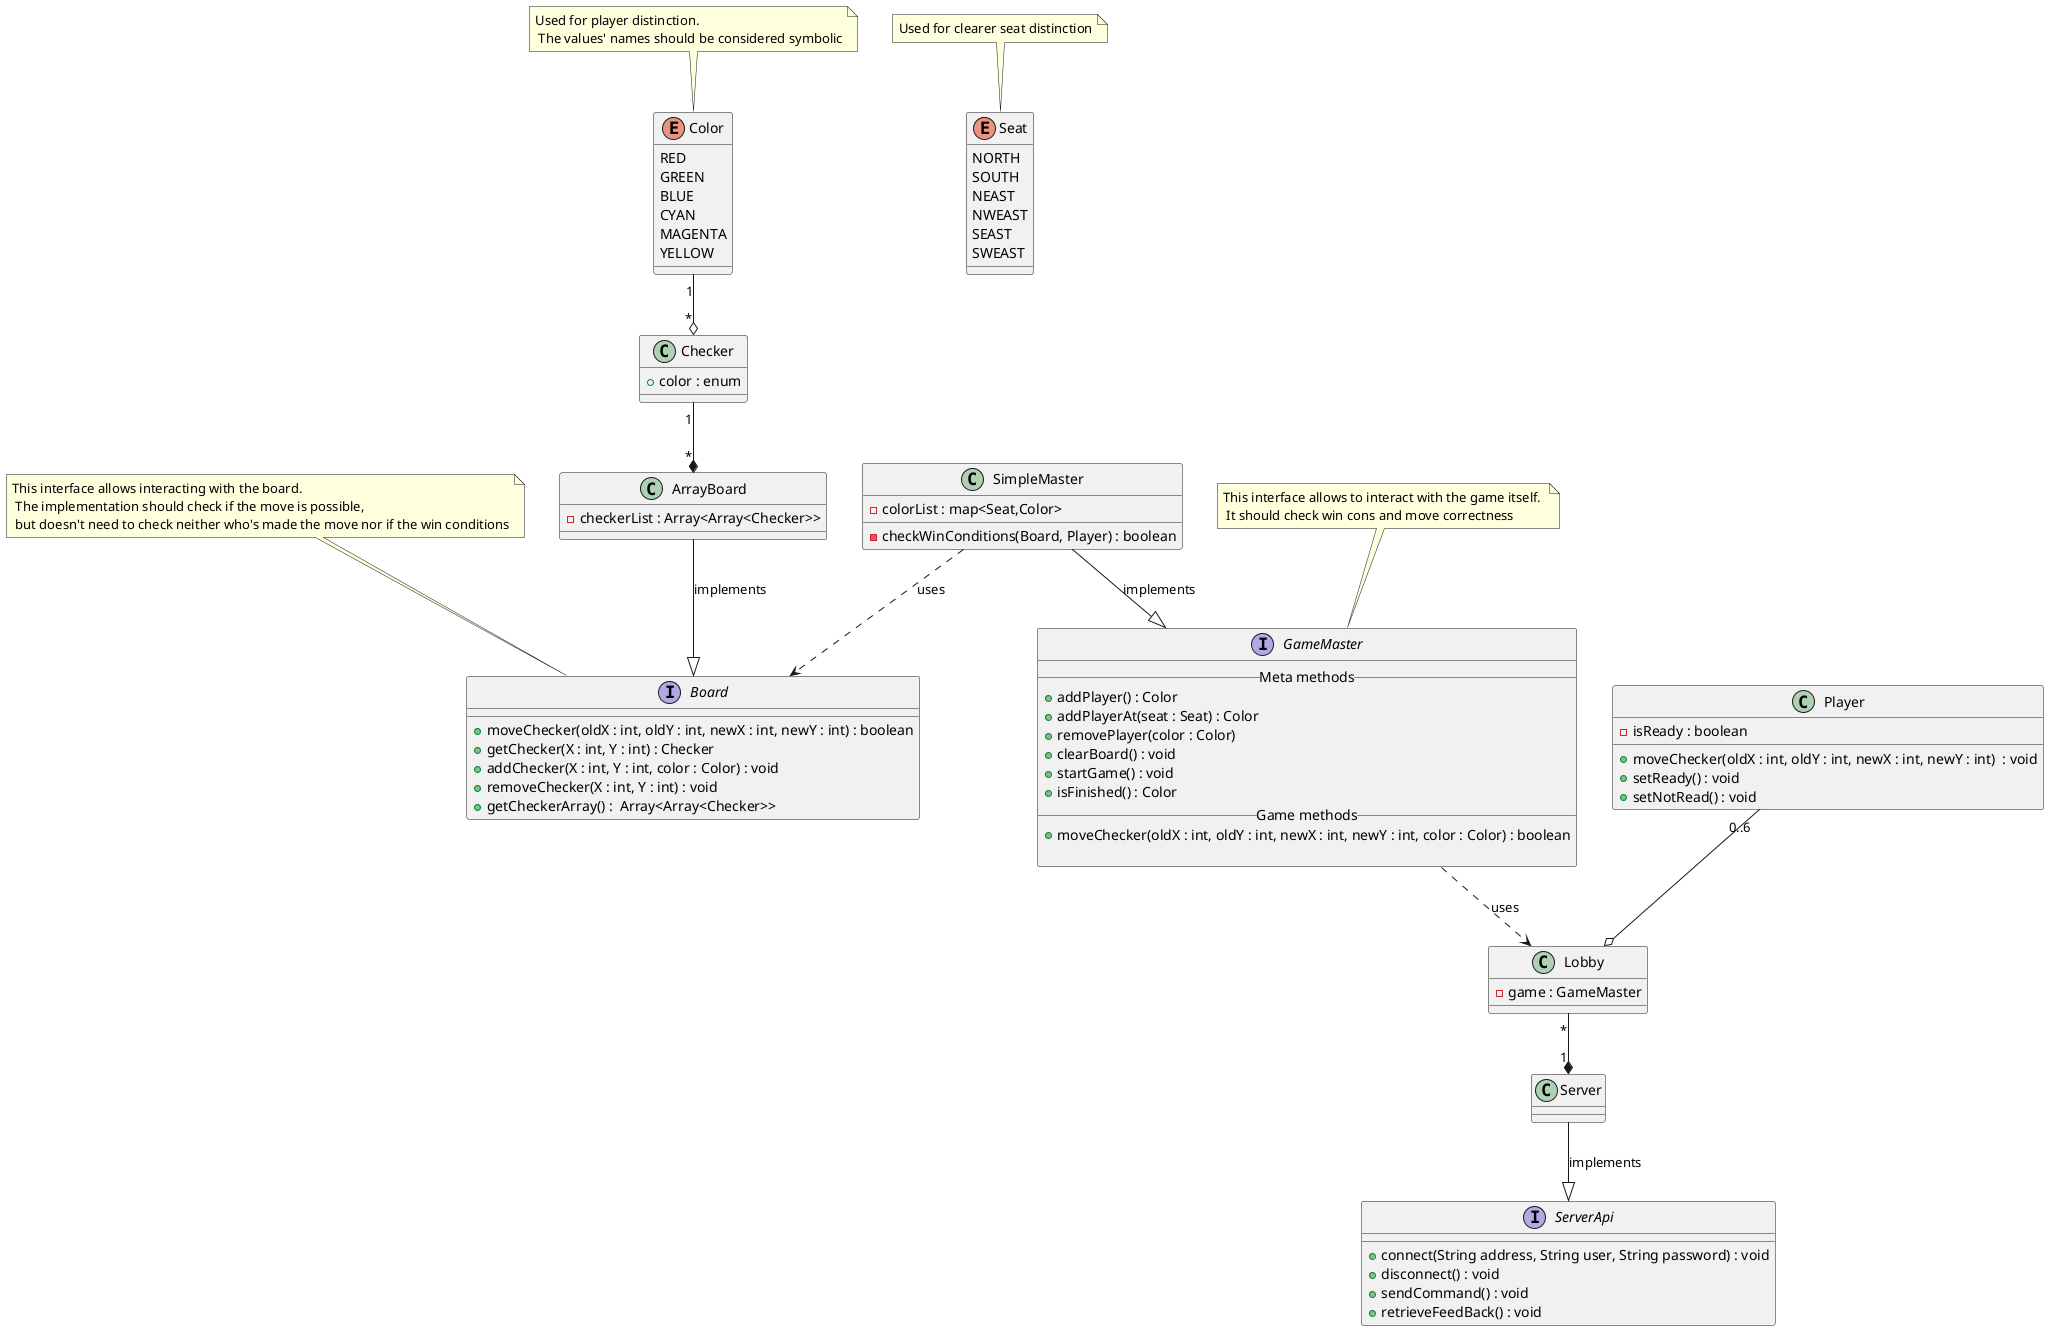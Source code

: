 @startuml
'https://plantuml.com/class-diagram

note "This interface allows interacting with the board. \n The implementation should check if the move is possible, \n but doesn't need to check neither who's made the move nor if the win conditions" as BoardNote
note "This interface allows to interact with the game itself. \n It should check win cons and move correctness" as GMnote
note "Used for player distinction. \n The values' names should be considered symbolic" as ClNote
note "Used for clearer seat distinction" as Snote

GMnote .. GameMaster
BoardNote .. Board
ClNote .. Color
Snote .. Seat

interface ServerApi
interface Board
class Checker
class Server
class ArrayBoard
class SimpleMaster
class GameMaster
class Lobby
enum Color
enum Seat

Server --|> ServerApi : implements
Checker "1" --* "*" ArrayBoard
ArrayBoard --|> Board : implements
GameMaster ..>  Lobby : uses
SimpleMaster --|> GameMaster : implements
SimpleMaster ..> Board : uses
Color "1" --o "*" Checker
'Color "1" --o "1" Player
Lobby "*" --* "1" Server
Player "0..6" --o Lobby

class Checker{
   + color : enum
}

class Player{
    -isReady : boolean
    +moveChecker(oldX : int, oldY : int, newX : int, newY : int)  : void
    +setReady() : void
    +setNotRead() : void
}

class ArrayBoard{
    - checkerList : Array<Array<Checker>>
}

interface Board{
    +moveChecker(oldX : int, oldY : int, newX : int, newY : int) : boolean
    +getChecker(X : int, Y : int) : Checker
    +addChecker(X : int, Y : int, color : Color) : void
    +removeChecker(X : int, Y : int) : void
    +getCheckerArray() :  Array<Array<Checker>>
}

interface GameMaster{
    __Meta methods__
   + addPlayer() : Color
   + addPlayerAt(seat : Seat) : Color
   + removePlayer(color : Color)
   + clearBoard() : void
   + startGame() : void
   + isFinished() : Color
   __Game methods__
   + moveChecker(oldX : int, oldY : int, newX : int, newY : int, color : Color) : boolean

}
'For further consideration
interface ServerApi{
    +connect(String address, String user, String password) : void
    +disconnect() : void
    +sendCommand() : void
    +retrieveFeedBack() : void
}
class SimpleMaster{
    -colorList : map<Seat,Color>
    -checkWinConditions(Board, Player) : boolean
}
class Lobby{
    -game : GameMaster
}
enum Color{
    RED
    GREEN
    BLUE
    CYAN
    MAGENTA
    YELLOW
}
enum Seat{
    NORTH
    SOUTH
    NEAST
    NWEAST
    SEAST
    SWEAST
}

@enduml
